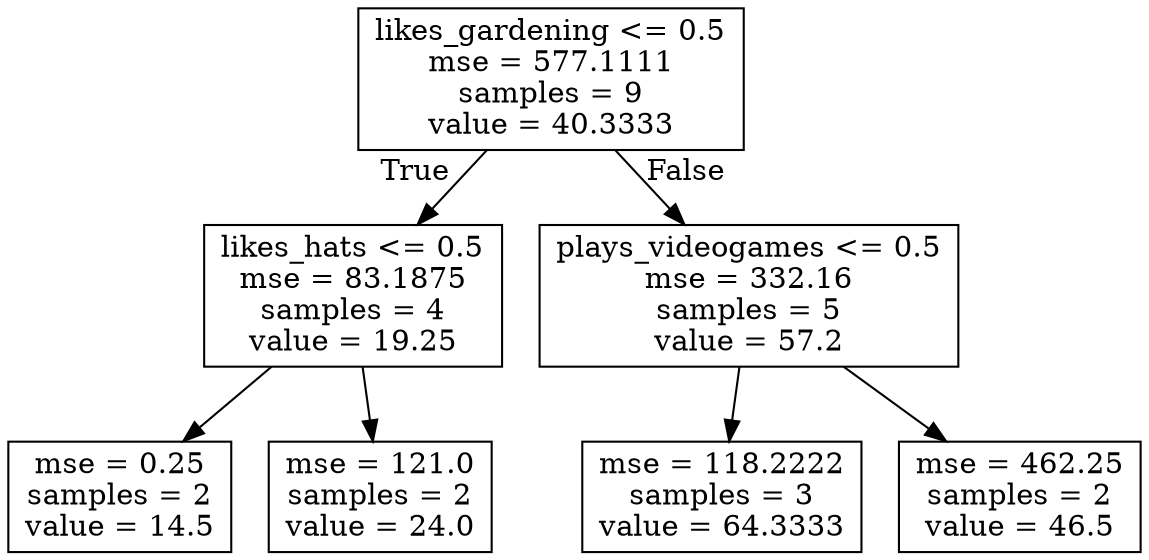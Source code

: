 digraph Tree {
node [shape=box] ;
0 [label="likes_gardening <= 0.5\nmse = 577.1111\nsamples = 9\nvalue = 40.3333"] ;
1 [label="likes_hats <= 0.5\nmse = 83.1875\nsamples = 4\nvalue = 19.25"] ;
0 -> 1 [labeldistance=2.5, labelangle=45, headlabel="True"] ;
2 [label="mse = 0.25\nsamples = 2\nvalue = 14.5"] ;
1 -> 2 ;
3 [label="mse = 121.0\nsamples = 2\nvalue = 24.0"] ;
1 -> 3 ;
4 [label="plays_videogames <= 0.5\nmse = 332.16\nsamples = 5\nvalue = 57.2"] ;
0 -> 4 [labeldistance=2.5, labelangle=-45, headlabel="False"] ;
5 [label="mse = 118.2222\nsamples = 3\nvalue = 64.3333"] ;
4 -> 5 ;
6 [label="mse = 462.25\nsamples = 2\nvalue = 46.5"] ;
4 -> 6 ;
}
